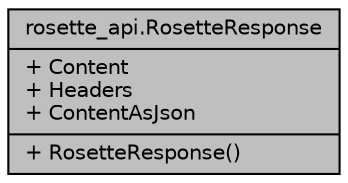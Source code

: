 digraph "rosette_api.RosetteResponse"
{
  edge [fontname="Helvetica",fontsize="10",labelfontname="Helvetica",labelfontsize="10"];
  node [fontname="Helvetica",fontsize="10",shape=record];
  Node1 [label="{rosette_api.RosetteResponse\n|+ Content\l+ Headers\l+ ContentAsJson\l|+ RosetteResponse()\l}",height=0.2,width=0.4,color="black", fillcolor="grey75", style="filled", fontcolor="black"];
}
